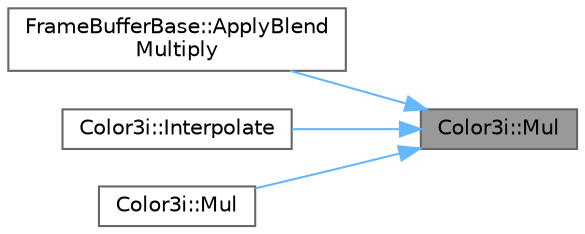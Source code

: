 digraph "Color3i::Mul"
{
 // LATEX_PDF_SIZE
  bgcolor="transparent";
  edge [fontname=Helvetica,fontsize=10,labelfontname=Helvetica,labelfontsize=10];
  node [fontname=Helvetica,fontsize=10,shape=box,height=0.2,width=0.4];
  rankdir="RL";
  Node1 [id="Node000001",label="Color3i::Mul",height=0.2,width=0.4,color="gray40", fillcolor="grey60", style="filled", fontcolor="black",tooltip=" "];
  Node1 -> Node2 [id="edge1_Node000001_Node000002",dir="back",color="steelblue1",style="solid",tooltip=" "];
  Node2 [id="Node000002",label="FrameBufferBase::ApplyBlend\lMultiply",height=0.2,width=0.4,color="grey40", fillcolor="white", style="filled",URL="$dd/dc5/class_frame_buffer_base.html#a7a15156a0f9992f7b7a4ad266bbcef1a",tooltip=" "];
  Node1 -> Node3 [id="edge2_Node000001_Node000003",dir="back",color="steelblue1",style="solid",tooltip=" "];
  Node3 [id="Node000003",label="Color3i::Interpolate",height=0.2,width=0.4,color="grey40", fillcolor="white", style="filled",URL="$de/d12/struct_color3i.html#a6922d9706496f50eae0ff94281457e2f",tooltip=" "];
  Node1 -> Node4 [id="edge3_Node000001_Node000004",dir="back",color="steelblue1",style="solid",tooltip=" "];
  Node4 [id="Node000004",label="Color3i::Mul",height=0.2,width=0.4,color="grey40", fillcolor="white", style="filled",URL="$de/d12/struct_color3i.html#ace8773746358b0a1681b8ab2274d9b07",tooltip=" "];
}

